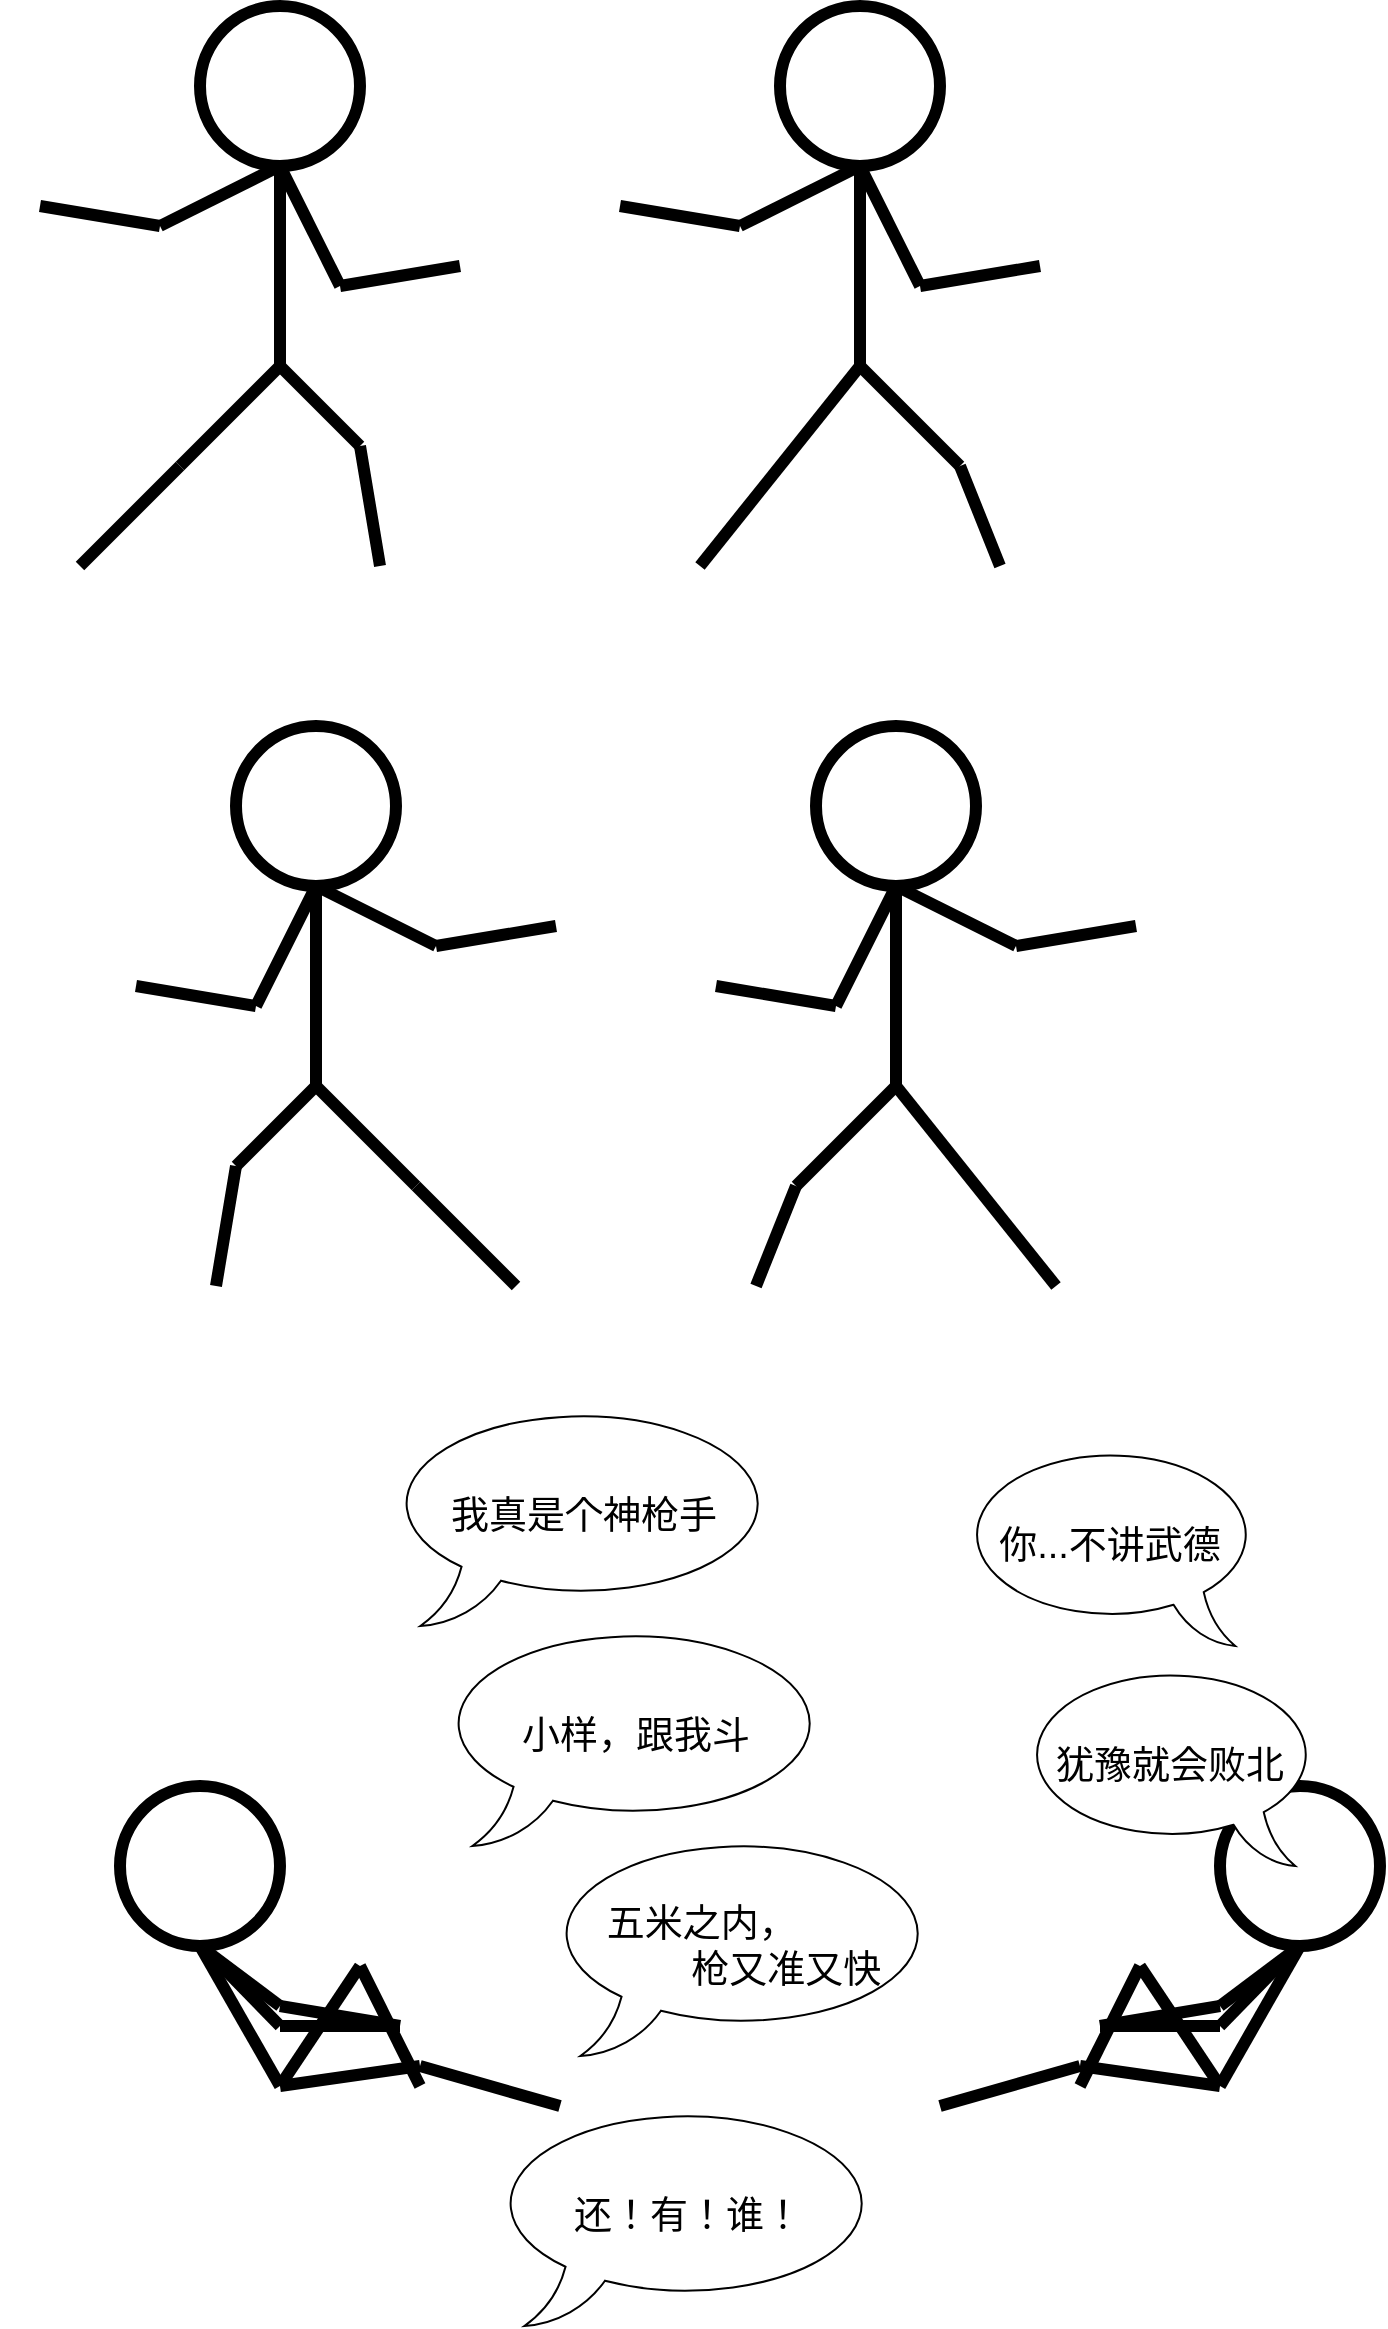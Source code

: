 <mxfile version="21.7.2" type="github">
  <diagram name="第 1 页" id="HkDH1WnvzMsQlN8U5Ebd">
    <mxGraphModel dx="1042" dy="569" grid="1" gridSize="10" guides="1" tooltips="1" connect="1" arrows="1" fold="1" page="1" pageScale="1" pageWidth="827" pageHeight="1169" math="0" shadow="0">
      <root>
        <mxCell id="0" />
        <mxCell id="1" parent="0" />
        <mxCell id="5DwRUI1D6ZpZmtXMrrbW-69" value="" style="group" vertex="1" connectable="0" parent="1">
          <mxGeometry x="380" y="180" width="278" height="280" as="geometry" />
        </mxCell>
        <mxCell id="5DwRUI1D6ZpZmtXMrrbW-35" value="" style="endArrow=none;html=1;rounded=0;strokeWidth=6;" edge="1" parent="5DwRUI1D6ZpZmtXMrrbW-69">
          <mxGeometry width="50" height="50" relative="1" as="geometry">
            <mxPoint x="170" y="230" as="sourcePoint" />
            <mxPoint x="120" y="180" as="targetPoint" />
          </mxGeometry>
        </mxCell>
        <mxCell id="5DwRUI1D6ZpZmtXMrrbW-36" value="" style="endArrow=none;html=1;rounded=0;strokeWidth=6;" edge="1" parent="5DwRUI1D6ZpZmtXMrrbW-69">
          <mxGeometry width="50" height="50" relative="1" as="geometry">
            <mxPoint x="40" y="280" as="sourcePoint" />
            <mxPoint x="120" y="180" as="targetPoint" />
          </mxGeometry>
        </mxCell>
        <mxCell id="5DwRUI1D6ZpZmtXMrrbW-38" value="" style="endArrow=none;html=1;rounded=0;strokeWidth=6;" edge="1" parent="5DwRUI1D6ZpZmtXMrrbW-69">
          <mxGeometry width="50" height="50" relative="1" as="geometry">
            <mxPoint x="190" y="280" as="sourcePoint" />
            <mxPoint x="170" y="230" as="targetPoint" />
          </mxGeometry>
        </mxCell>
        <mxCell id="5DwRUI1D6ZpZmtXMrrbW-62" value="" style="ellipse;whiteSpace=wrap;html=1;aspect=fixed;strokeWidth=6;" vertex="1" parent="5DwRUI1D6ZpZmtXMrrbW-69">
          <mxGeometry x="80" width="80" height="80" as="geometry" />
        </mxCell>
        <mxCell id="5DwRUI1D6ZpZmtXMrrbW-63" value="" style="endArrow=none;html=1;rounded=0;strokeWidth=6;" edge="1" parent="5DwRUI1D6ZpZmtXMrrbW-69">
          <mxGeometry width="50" height="50" relative="1" as="geometry">
            <mxPoint x="120" y="180" as="sourcePoint" />
            <mxPoint x="120" y="80" as="targetPoint" />
          </mxGeometry>
        </mxCell>
        <mxCell id="5DwRUI1D6ZpZmtXMrrbW-64" value="" style="endArrow=none;html=1;rounded=0;strokeWidth=6;entryX=0.5;entryY=1;entryDx=0;entryDy=0;" edge="1" parent="5DwRUI1D6ZpZmtXMrrbW-69" target="5DwRUI1D6ZpZmtXMrrbW-62">
          <mxGeometry width="50" height="50" relative="1" as="geometry">
            <mxPoint x="60" y="110" as="sourcePoint" />
            <mxPoint y="90" as="targetPoint" />
          </mxGeometry>
        </mxCell>
        <mxCell id="5DwRUI1D6ZpZmtXMrrbW-65" value="" style="endArrow=none;html=1;rounded=0;strokeWidth=6;entryX=0.5;entryY=1;entryDx=0;entryDy=0;" edge="1" parent="5DwRUI1D6ZpZmtXMrrbW-69" target="5DwRUI1D6ZpZmtXMrrbW-62">
          <mxGeometry width="50" height="50" relative="1" as="geometry">
            <mxPoint x="150" y="140" as="sourcePoint" />
            <mxPoint x="430" y="40" as="targetPoint" />
          </mxGeometry>
        </mxCell>
        <mxCell id="5DwRUI1D6ZpZmtXMrrbW-66" value="" style="endArrow=none;html=1;rounded=0;strokeWidth=6;" edge="1" parent="5DwRUI1D6ZpZmtXMrrbW-69">
          <mxGeometry width="50" height="50" relative="1" as="geometry">
            <mxPoint y="100" as="sourcePoint" />
            <mxPoint x="60" y="110" as="targetPoint" />
          </mxGeometry>
        </mxCell>
        <mxCell id="5DwRUI1D6ZpZmtXMrrbW-67" value="" style="endArrow=none;html=1;rounded=0;strokeWidth=6;" edge="1" parent="5DwRUI1D6ZpZmtXMrrbW-69">
          <mxGeometry width="50" height="50" relative="1" as="geometry">
            <mxPoint x="210" y="130" as="sourcePoint" />
            <mxPoint x="150" y="140" as="targetPoint" />
          </mxGeometry>
        </mxCell>
        <mxCell id="5DwRUI1D6ZpZmtXMrrbW-68" value="" style="shape=image;html=1;verticalAlign=top;verticalLabelPosition=bottom;labelBackgroundColor=#ffffff;imageAspect=0;aspect=fixed;image=https://cdn0.iconfinder.com/data/icons/security-hand-drawn-vol-3-1/52/gun__pistol__weapon__security-128.png" vertex="1" parent="5DwRUI1D6ZpZmtXMrrbW-69">
          <mxGeometry x="200" y="60" width="78" height="78" as="geometry" />
        </mxCell>
        <mxCell id="5DwRUI1D6ZpZmtXMrrbW-99" value="" style="group;flipH=1;" vertex="1" connectable="0" parent="1">
          <mxGeometry x="360" y="540" width="278" height="280" as="geometry" />
        </mxCell>
        <mxCell id="5DwRUI1D6ZpZmtXMrrbW-100" value="" style="endArrow=none;html=1;rounded=0;strokeWidth=6;" edge="1" parent="5DwRUI1D6ZpZmtXMrrbW-99">
          <mxGeometry width="50" height="50" relative="1" as="geometry">
            <mxPoint x="108" y="230" as="sourcePoint" />
            <mxPoint x="158" y="180" as="targetPoint" />
          </mxGeometry>
        </mxCell>
        <mxCell id="5DwRUI1D6ZpZmtXMrrbW-101" value="" style="endArrow=none;html=1;rounded=0;strokeWidth=6;" edge="1" parent="5DwRUI1D6ZpZmtXMrrbW-99">
          <mxGeometry width="50" height="50" relative="1" as="geometry">
            <mxPoint x="238" y="280" as="sourcePoint" />
            <mxPoint x="158" y="180" as="targetPoint" />
          </mxGeometry>
        </mxCell>
        <mxCell id="5DwRUI1D6ZpZmtXMrrbW-102" value="" style="endArrow=none;html=1;rounded=0;strokeWidth=6;" edge="1" parent="5DwRUI1D6ZpZmtXMrrbW-99">
          <mxGeometry width="50" height="50" relative="1" as="geometry">
            <mxPoint x="88" y="280" as="sourcePoint" />
            <mxPoint x="108" y="230" as="targetPoint" />
          </mxGeometry>
        </mxCell>
        <mxCell id="5DwRUI1D6ZpZmtXMrrbW-103" value="" style="ellipse;whiteSpace=wrap;html=1;aspect=fixed;strokeWidth=6;" vertex="1" parent="5DwRUI1D6ZpZmtXMrrbW-99">
          <mxGeometry x="118" width="80" height="80" as="geometry" />
        </mxCell>
        <mxCell id="5DwRUI1D6ZpZmtXMrrbW-104" value="" style="endArrow=none;html=1;rounded=0;strokeWidth=6;" edge="1" parent="5DwRUI1D6ZpZmtXMrrbW-99">
          <mxGeometry width="50" height="50" relative="1" as="geometry">
            <mxPoint x="158" y="180" as="sourcePoint" />
            <mxPoint x="158" y="80" as="targetPoint" />
          </mxGeometry>
        </mxCell>
        <mxCell id="5DwRUI1D6ZpZmtXMrrbW-105" value="" style="endArrow=none;html=1;rounded=0;strokeWidth=6;entryX=0.5;entryY=1;entryDx=0;entryDy=0;" edge="1" parent="5DwRUI1D6ZpZmtXMrrbW-99" target="5DwRUI1D6ZpZmtXMrrbW-103">
          <mxGeometry width="50" height="50" relative="1" as="geometry">
            <mxPoint x="218" y="110" as="sourcePoint" />
            <mxPoint x="278" y="90" as="targetPoint" />
          </mxGeometry>
        </mxCell>
        <mxCell id="5DwRUI1D6ZpZmtXMrrbW-106" value="" style="endArrow=none;html=1;rounded=0;strokeWidth=6;entryX=0.5;entryY=1;entryDx=0;entryDy=0;" edge="1" parent="5DwRUI1D6ZpZmtXMrrbW-99" target="5DwRUI1D6ZpZmtXMrrbW-103">
          <mxGeometry width="50" height="50" relative="1" as="geometry">
            <mxPoint x="128" y="140" as="sourcePoint" />
            <mxPoint x="-152" y="40" as="targetPoint" />
          </mxGeometry>
        </mxCell>
        <mxCell id="5DwRUI1D6ZpZmtXMrrbW-107" value="" style="endArrow=none;html=1;rounded=0;strokeWidth=6;" edge="1" parent="5DwRUI1D6ZpZmtXMrrbW-99">
          <mxGeometry width="50" height="50" relative="1" as="geometry">
            <mxPoint x="278" y="100" as="sourcePoint" />
            <mxPoint x="218" y="110" as="targetPoint" />
          </mxGeometry>
        </mxCell>
        <mxCell id="5DwRUI1D6ZpZmtXMrrbW-108" value="" style="endArrow=none;html=1;rounded=0;strokeWidth=6;" edge="1" parent="5DwRUI1D6ZpZmtXMrrbW-99">
          <mxGeometry width="50" height="50" relative="1" as="geometry">
            <mxPoint x="68" y="130" as="sourcePoint" />
            <mxPoint x="128" y="140" as="targetPoint" />
          </mxGeometry>
        </mxCell>
        <mxCell id="5DwRUI1D6ZpZmtXMrrbW-109" value="" style="shape=image;html=1;verticalAlign=top;verticalLabelPosition=bottom;labelBackgroundColor=#ffffff;imageAspect=0;aspect=fixed;image=https://cdn0.iconfinder.com/data/icons/security-hand-drawn-vol-3-1/52/gun__pistol__weapon__security-128.png;flipH=1;" vertex="1" parent="5DwRUI1D6ZpZmtXMrrbW-99">
          <mxGeometry y="60" width="78" height="78" as="geometry" />
        </mxCell>
        <mxCell id="5DwRUI1D6ZpZmtXMrrbW-110" value="" style="group;flipH=1;" vertex="1" connectable="0" parent="1">
          <mxGeometry x="70" y="540" width="278" height="280" as="geometry" />
        </mxCell>
        <mxCell id="5DwRUI1D6ZpZmtXMrrbW-88" value="" style="ellipse;whiteSpace=wrap;html=1;aspect=fixed;strokeWidth=6;" vertex="1" parent="5DwRUI1D6ZpZmtXMrrbW-110">
          <mxGeometry x="118" width="80" height="80" as="geometry" />
        </mxCell>
        <mxCell id="5DwRUI1D6ZpZmtXMrrbW-89" value="" style="endArrow=none;html=1;rounded=0;strokeWidth=6;" edge="1" parent="5DwRUI1D6ZpZmtXMrrbW-110">
          <mxGeometry width="50" height="50" relative="1" as="geometry">
            <mxPoint x="158" y="180" as="sourcePoint" />
            <mxPoint x="158" y="80" as="targetPoint" />
          </mxGeometry>
        </mxCell>
        <mxCell id="5DwRUI1D6ZpZmtXMrrbW-90" value="" style="endArrow=none;html=1;rounded=0;strokeWidth=6;entryX=0.5;entryY=1;entryDx=0;entryDy=0;" edge="1" parent="5DwRUI1D6ZpZmtXMrrbW-110" target="5DwRUI1D6ZpZmtXMrrbW-88">
          <mxGeometry width="50" height="50" relative="1" as="geometry">
            <mxPoint x="218" y="110" as="sourcePoint" />
            <mxPoint x="278" y="90" as="targetPoint" />
          </mxGeometry>
        </mxCell>
        <mxCell id="5DwRUI1D6ZpZmtXMrrbW-91" value="" style="endArrow=none;html=1;rounded=0;strokeWidth=6;entryX=0.5;entryY=1;entryDx=0;entryDy=0;" edge="1" parent="5DwRUI1D6ZpZmtXMrrbW-110" target="5DwRUI1D6ZpZmtXMrrbW-88">
          <mxGeometry width="50" height="50" relative="1" as="geometry">
            <mxPoint x="128" y="140" as="sourcePoint" />
            <mxPoint x="-152" y="40" as="targetPoint" />
          </mxGeometry>
        </mxCell>
        <mxCell id="5DwRUI1D6ZpZmtXMrrbW-92" value="" style="endArrow=none;html=1;rounded=0;strokeWidth=6;" edge="1" parent="5DwRUI1D6ZpZmtXMrrbW-110">
          <mxGeometry width="50" height="50" relative="1" as="geometry">
            <mxPoint x="118" y="220" as="sourcePoint" />
            <mxPoint x="158" y="180" as="targetPoint" />
          </mxGeometry>
        </mxCell>
        <mxCell id="5DwRUI1D6ZpZmtXMrrbW-93" value="" style="endArrow=none;html=1;rounded=0;strokeWidth=6;" edge="1" parent="5DwRUI1D6ZpZmtXMrrbW-110">
          <mxGeometry width="50" height="50" relative="1" as="geometry">
            <mxPoint x="208" y="230" as="sourcePoint" />
            <mxPoint x="158" y="180" as="targetPoint" />
          </mxGeometry>
        </mxCell>
        <mxCell id="5DwRUI1D6ZpZmtXMrrbW-94" value="" style="endArrow=none;html=1;rounded=0;strokeWidth=6;" edge="1" parent="5DwRUI1D6ZpZmtXMrrbW-110">
          <mxGeometry width="50" height="50" relative="1" as="geometry">
            <mxPoint x="258" y="280" as="sourcePoint" />
            <mxPoint x="208" y="230" as="targetPoint" />
          </mxGeometry>
        </mxCell>
        <mxCell id="5DwRUI1D6ZpZmtXMrrbW-95" value="" style="endArrow=none;html=1;rounded=0;strokeWidth=6;" edge="1" parent="5DwRUI1D6ZpZmtXMrrbW-110">
          <mxGeometry width="50" height="50" relative="1" as="geometry">
            <mxPoint x="108" y="280" as="sourcePoint" />
            <mxPoint x="118" y="220" as="targetPoint" />
          </mxGeometry>
        </mxCell>
        <mxCell id="5DwRUI1D6ZpZmtXMrrbW-96" value="" style="endArrow=none;html=1;rounded=0;strokeWidth=6;" edge="1" parent="5DwRUI1D6ZpZmtXMrrbW-110">
          <mxGeometry width="50" height="50" relative="1" as="geometry">
            <mxPoint x="278" y="100" as="sourcePoint" />
            <mxPoint x="218" y="110" as="targetPoint" />
          </mxGeometry>
        </mxCell>
        <mxCell id="5DwRUI1D6ZpZmtXMrrbW-97" value="" style="endArrow=none;html=1;rounded=0;strokeWidth=6;" edge="1" parent="5DwRUI1D6ZpZmtXMrrbW-110">
          <mxGeometry width="50" height="50" relative="1" as="geometry">
            <mxPoint x="68" y="130" as="sourcePoint" />
            <mxPoint x="128" y="140" as="targetPoint" />
          </mxGeometry>
        </mxCell>
        <mxCell id="5DwRUI1D6ZpZmtXMrrbW-98" value="" style="shape=image;html=1;verticalAlign=top;verticalLabelPosition=bottom;labelBackgroundColor=#ffffff;imageAspect=0;aspect=fixed;image=https://cdn0.iconfinder.com/data/icons/security-hand-drawn-vol-3-1/52/gun__pistol__weapon__security-128.png;flipH=1;" vertex="1" parent="5DwRUI1D6ZpZmtXMrrbW-110">
          <mxGeometry y="60" width="78" height="78" as="geometry" />
        </mxCell>
        <mxCell id="5DwRUI1D6ZpZmtXMrrbW-112" value="" style="group" vertex="1" connectable="0" parent="1">
          <mxGeometry x="90" y="180" width="278" height="280" as="geometry" />
        </mxCell>
        <mxCell id="5DwRUI1D6ZpZmtXMrrbW-1" value="" style="ellipse;whiteSpace=wrap;html=1;aspect=fixed;strokeWidth=6;" vertex="1" parent="5DwRUI1D6ZpZmtXMrrbW-112">
          <mxGeometry x="80" width="80" height="80" as="geometry" />
        </mxCell>
        <mxCell id="5DwRUI1D6ZpZmtXMrrbW-2" value="" style="endArrow=none;html=1;rounded=0;strokeWidth=6;" edge="1" parent="5DwRUI1D6ZpZmtXMrrbW-112">
          <mxGeometry width="50" height="50" relative="1" as="geometry">
            <mxPoint x="120" y="180" as="sourcePoint" />
            <mxPoint x="120" y="80" as="targetPoint" />
          </mxGeometry>
        </mxCell>
        <mxCell id="5DwRUI1D6ZpZmtXMrrbW-3" value="" style="endArrow=none;html=1;rounded=0;strokeWidth=6;entryX=0.5;entryY=1;entryDx=0;entryDy=0;" edge="1" parent="5DwRUI1D6ZpZmtXMrrbW-112" target="5DwRUI1D6ZpZmtXMrrbW-1">
          <mxGeometry width="50" height="50" relative="1" as="geometry">
            <mxPoint x="60" y="110" as="sourcePoint" />
            <mxPoint y="90" as="targetPoint" />
          </mxGeometry>
        </mxCell>
        <mxCell id="5DwRUI1D6ZpZmtXMrrbW-4" value="" style="endArrow=none;html=1;rounded=0;strokeWidth=6;entryX=0.5;entryY=1;entryDx=0;entryDy=0;" edge="1" parent="5DwRUI1D6ZpZmtXMrrbW-112" target="5DwRUI1D6ZpZmtXMrrbW-1">
          <mxGeometry width="50" height="50" relative="1" as="geometry">
            <mxPoint x="150" y="140" as="sourcePoint" />
            <mxPoint x="430" y="40" as="targetPoint" />
          </mxGeometry>
        </mxCell>
        <mxCell id="5DwRUI1D6ZpZmtXMrrbW-5" value="" style="endArrow=none;html=1;rounded=0;strokeWidth=6;" edge="1" parent="5DwRUI1D6ZpZmtXMrrbW-112">
          <mxGeometry width="50" height="50" relative="1" as="geometry">
            <mxPoint x="160" y="220" as="sourcePoint" />
            <mxPoint x="120" y="180" as="targetPoint" />
          </mxGeometry>
        </mxCell>
        <mxCell id="5DwRUI1D6ZpZmtXMrrbW-6" value="" style="endArrow=none;html=1;rounded=0;strokeWidth=6;" edge="1" parent="5DwRUI1D6ZpZmtXMrrbW-112">
          <mxGeometry width="50" height="50" relative="1" as="geometry">
            <mxPoint x="70" y="230" as="sourcePoint" />
            <mxPoint x="120" y="180" as="targetPoint" />
          </mxGeometry>
        </mxCell>
        <mxCell id="5DwRUI1D6ZpZmtXMrrbW-7" value="" style="endArrow=none;html=1;rounded=0;strokeWidth=6;" edge="1" parent="5DwRUI1D6ZpZmtXMrrbW-112">
          <mxGeometry width="50" height="50" relative="1" as="geometry">
            <mxPoint x="20" y="280" as="sourcePoint" />
            <mxPoint x="70" y="230" as="targetPoint" />
          </mxGeometry>
        </mxCell>
        <mxCell id="5DwRUI1D6ZpZmtXMrrbW-8" value="" style="endArrow=none;html=1;rounded=0;strokeWidth=6;" edge="1" parent="5DwRUI1D6ZpZmtXMrrbW-112">
          <mxGeometry width="50" height="50" relative="1" as="geometry">
            <mxPoint x="170" y="280" as="sourcePoint" />
            <mxPoint x="160" y="220" as="targetPoint" />
          </mxGeometry>
        </mxCell>
        <mxCell id="5DwRUI1D6ZpZmtXMrrbW-9" value="" style="endArrow=none;html=1;rounded=0;strokeWidth=6;" edge="1" parent="5DwRUI1D6ZpZmtXMrrbW-112">
          <mxGeometry width="50" height="50" relative="1" as="geometry">
            <mxPoint y="100" as="sourcePoint" />
            <mxPoint x="60" y="110" as="targetPoint" />
          </mxGeometry>
        </mxCell>
        <mxCell id="5DwRUI1D6ZpZmtXMrrbW-10" value="" style="endArrow=none;html=1;rounded=0;strokeWidth=6;" edge="1" parent="5DwRUI1D6ZpZmtXMrrbW-112">
          <mxGeometry width="50" height="50" relative="1" as="geometry">
            <mxPoint x="210" y="130" as="sourcePoint" />
            <mxPoint x="150" y="140" as="targetPoint" />
          </mxGeometry>
        </mxCell>
        <mxCell id="5DwRUI1D6ZpZmtXMrrbW-61" value="" style="shape=image;html=1;verticalAlign=top;verticalLabelPosition=bottom;labelBackgroundColor=#ffffff;imageAspect=0;aspect=fixed;image=https://cdn0.iconfinder.com/data/icons/security-hand-drawn-vol-3-1/52/gun__pistol__weapon__security-128.png" vertex="1" parent="5DwRUI1D6ZpZmtXMrrbW-112">
          <mxGeometry x="200" y="60" width="78" height="78" as="geometry" />
        </mxCell>
        <mxCell id="5DwRUI1D6ZpZmtXMrrbW-123" value="" style="group" vertex="1" connectable="0" parent="1">
          <mxGeometry x="540" y="1070" width="220" height="160" as="geometry" />
        </mxCell>
        <mxCell id="5DwRUI1D6ZpZmtXMrrbW-113" value="" style="endArrow=none;html=1;rounded=0;strokeWidth=6;" edge="1" parent="5DwRUI1D6ZpZmtXMrrbW-123">
          <mxGeometry width="50" height="50" relative="1" as="geometry">
            <mxPoint x="70" y="140" as="sourcePoint" />
            <mxPoint x="140" y="150" as="targetPoint" />
          </mxGeometry>
        </mxCell>
        <mxCell id="5DwRUI1D6ZpZmtXMrrbW-114" value="" style="endArrow=none;html=1;rounded=0;strokeWidth=6;" edge="1" parent="5DwRUI1D6ZpZmtXMrrbW-123">
          <mxGeometry width="50" height="50" relative="1" as="geometry">
            <mxPoint x="140" y="120" as="sourcePoint" />
            <mxPoint x="180" y="79" as="targetPoint" />
          </mxGeometry>
        </mxCell>
        <mxCell id="5DwRUI1D6ZpZmtXMrrbW-115" value="" style="endArrow=none;html=1;rounded=0;strokeWidth=6;" edge="1" parent="5DwRUI1D6ZpZmtXMrrbW-123">
          <mxGeometry width="50" height="50" relative="1" as="geometry">
            <mxPoint y="160" as="sourcePoint" />
            <mxPoint x="70" y="140" as="targetPoint" />
          </mxGeometry>
        </mxCell>
        <mxCell id="5DwRUI1D6ZpZmtXMrrbW-116" value="" style="ellipse;whiteSpace=wrap;html=1;aspect=fixed;strokeWidth=6;" vertex="1" parent="5DwRUI1D6ZpZmtXMrrbW-123">
          <mxGeometry x="140" width="80" height="80" as="geometry" />
        </mxCell>
        <mxCell id="5DwRUI1D6ZpZmtXMrrbW-117" value="" style="endArrow=none;html=1;rounded=0;strokeWidth=6;" edge="1" parent="5DwRUI1D6ZpZmtXMrrbW-123">
          <mxGeometry width="50" height="50" relative="1" as="geometry">
            <mxPoint x="140" y="150" as="sourcePoint" />
            <mxPoint x="180" y="80" as="targetPoint" />
          </mxGeometry>
        </mxCell>
        <mxCell id="5DwRUI1D6ZpZmtXMrrbW-118" value="" style="endArrow=none;html=1;rounded=0;strokeWidth=6;" edge="1" parent="5DwRUI1D6ZpZmtXMrrbW-123">
          <mxGeometry width="50" height="50" relative="1" as="geometry">
            <mxPoint x="140" y="150" as="sourcePoint" />
            <mxPoint x="100" y="90" as="targetPoint" />
          </mxGeometry>
        </mxCell>
        <mxCell id="5DwRUI1D6ZpZmtXMrrbW-119" value="" style="endArrow=none;html=1;rounded=0;strokeWidth=6;entryX=0.5;entryY=1;entryDx=0;entryDy=0;" edge="1" parent="5DwRUI1D6ZpZmtXMrrbW-123">
          <mxGeometry width="50" height="50" relative="1" as="geometry">
            <mxPoint x="70" y="150" as="sourcePoint" />
            <mxPoint x="100" y="90" as="targetPoint" />
          </mxGeometry>
        </mxCell>
        <mxCell id="5DwRUI1D6ZpZmtXMrrbW-120" value="" style="endArrow=none;html=1;rounded=0;strokeWidth=6;" edge="1" parent="5DwRUI1D6ZpZmtXMrrbW-123">
          <mxGeometry width="50" height="50" relative="1" as="geometry">
            <mxPoint x="140" y="120" as="sourcePoint" />
            <mxPoint x="80" y="120" as="targetPoint" />
          </mxGeometry>
        </mxCell>
        <mxCell id="5DwRUI1D6ZpZmtXMrrbW-121" value="" style="endArrow=none;html=1;rounded=0;strokeWidth=6;" edge="1" parent="5DwRUI1D6ZpZmtXMrrbW-123">
          <mxGeometry width="50" height="50" relative="1" as="geometry">
            <mxPoint x="140" y="110" as="sourcePoint" />
            <mxPoint x="180" y="80" as="targetPoint" />
          </mxGeometry>
        </mxCell>
        <mxCell id="5DwRUI1D6ZpZmtXMrrbW-122" value="" style="endArrow=none;html=1;rounded=0;strokeWidth=6;" edge="1" parent="5DwRUI1D6ZpZmtXMrrbW-123">
          <mxGeometry width="50" height="50" relative="1" as="geometry">
            <mxPoint x="80" y="120" as="sourcePoint" />
            <mxPoint x="140" y="110" as="targetPoint" />
          </mxGeometry>
        </mxCell>
        <mxCell id="5DwRUI1D6ZpZmtXMrrbW-124" value="" style="group;flipH=1;" vertex="1" connectable="0" parent="1">
          <mxGeometry x="130" y="1070" width="220" height="160" as="geometry" />
        </mxCell>
        <mxCell id="5DwRUI1D6ZpZmtXMrrbW-125" value="" style="endArrow=none;html=1;rounded=0;strokeWidth=6;" edge="1" parent="5DwRUI1D6ZpZmtXMrrbW-124">
          <mxGeometry width="50" height="50" relative="1" as="geometry">
            <mxPoint x="150" y="140" as="sourcePoint" />
            <mxPoint x="80" y="150" as="targetPoint" />
          </mxGeometry>
        </mxCell>
        <mxCell id="5DwRUI1D6ZpZmtXMrrbW-126" value="" style="endArrow=none;html=1;rounded=0;strokeWidth=6;" edge="1" parent="5DwRUI1D6ZpZmtXMrrbW-124">
          <mxGeometry width="50" height="50" relative="1" as="geometry">
            <mxPoint x="80" y="120" as="sourcePoint" />
            <mxPoint x="40" y="79" as="targetPoint" />
          </mxGeometry>
        </mxCell>
        <mxCell id="5DwRUI1D6ZpZmtXMrrbW-127" value="" style="endArrow=none;html=1;rounded=0;strokeWidth=6;" edge="1" parent="5DwRUI1D6ZpZmtXMrrbW-124">
          <mxGeometry width="50" height="50" relative="1" as="geometry">
            <mxPoint x="220" y="160" as="sourcePoint" />
            <mxPoint x="150" y="140" as="targetPoint" />
          </mxGeometry>
        </mxCell>
        <mxCell id="5DwRUI1D6ZpZmtXMrrbW-128" value="" style="ellipse;whiteSpace=wrap;html=1;aspect=fixed;strokeWidth=6;" vertex="1" parent="5DwRUI1D6ZpZmtXMrrbW-124">
          <mxGeometry width="80" height="80" as="geometry" />
        </mxCell>
        <mxCell id="5DwRUI1D6ZpZmtXMrrbW-129" value="" style="endArrow=none;html=1;rounded=0;strokeWidth=6;" edge="1" parent="5DwRUI1D6ZpZmtXMrrbW-124">
          <mxGeometry width="50" height="50" relative="1" as="geometry">
            <mxPoint x="80" y="150" as="sourcePoint" />
            <mxPoint x="40" y="80" as="targetPoint" />
          </mxGeometry>
        </mxCell>
        <mxCell id="5DwRUI1D6ZpZmtXMrrbW-130" value="" style="endArrow=none;html=1;rounded=0;strokeWidth=6;" edge="1" parent="5DwRUI1D6ZpZmtXMrrbW-124">
          <mxGeometry width="50" height="50" relative="1" as="geometry">
            <mxPoint x="80" y="150" as="sourcePoint" />
            <mxPoint x="120" y="90" as="targetPoint" />
          </mxGeometry>
        </mxCell>
        <mxCell id="5DwRUI1D6ZpZmtXMrrbW-131" value="" style="endArrow=none;html=1;rounded=0;strokeWidth=6;entryX=0.5;entryY=1;entryDx=0;entryDy=0;" edge="1" parent="5DwRUI1D6ZpZmtXMrrbW-124">
          <mxGeometry width="50" height="50" relative="1" as="geometry">
            <mxPoint x="150" y="150" as="sourcePoint" />
            <mxPoint x="120" y="90" as="targetPoint" />
          </mxGeometry>
        </mxCell>
        <mxCell id="5DwRUI1D6ZpZmtXMrrbW-132" value="" style="endArrow=none;html=1;rounded=0;strokeWidth=6;" edge="1" parent="5DwRUI1D6ZpZmtXMrrbW-124">
          <mxGeometry width="50" height="50" relative="1" as="geometry">
            <mxPoint x="80" y="120" as="sourcePoint" />
            <mxPoint x="140" y="120" as="targetPoint" />
          </mxGeometry>
        </mxCell>
        <mxCell id="5DwRUI1D6ZpZmtXMrrbW-133" value="" style="endArrow=none;html=1;rounded=0;strokeWidth=6;" edge="1" parent="5DwRUI1D6ZpZmtXMrrbW-124">
          <mxGeometry width="50" height="50" relative="1" as="geometry">
            <mxPoint x="80" y="110" as="sourcePoint" />
            <mxPoint x="40" y="80" as="targetPoint" />
          </mxGeometry>
        </mxCell>
        <mxCell id="5DwRUI1D6ZpZmtXMrrbW-134" value="" style="endArrow=none;html=1;rounded=0;strokeWidth=6;" edge="1" parent="5DwRUI1D6ZpZmtXMrrbW-124">
          <mxGeometry width="50" height="50" relative="1" as="geometry">
            <mxPoint x="140" y="120" as="sourcePoint" />
            <mxPoint x="80" y="110" as="targetPoint" />
          </mxGeometry>
        </mxCell>
        <mxCell id="5DwRUI1D6ZpZmtXMrrbW-135" value="你...不讲武德" style="whiteSpace=wrap;html=1;shape=mxgraph.basic.oval_callout;fontSize=19;flipH=1;" vertex="1" parent="1">
          <mxGeometry x="550" y="900" width="150" height="100" as="geometry" />
        </mxCell>
        <mxCell id="5DwRUI1D6ZpZmtXMrrbW-136" value="我真是个神枪手" style="whiteSpace=wrap;html=1;shape=mxgraph.basic.oval_callout;fontSize=19;flipH=0;" vertex="1" parent="1">
          <mxGeometry x="264" y="880" width="196" height="110" as="geometry" />
        </mxCell>
        <mxCell id="5DwRUI1D6ZpZmtXMrrbW-137" value="小样，跟我斗" style="whiteSpace=wrap;html=1;shape=mxgraph.basic.oval_callout;fontSize=19;flipH=0;" vertex="1" parent="1">
          <mxGeometry x="290" y="990" width="196" height="110" as="geometry" />
        </mxCell>
        <mxCell id="5DwRUI1D6ZpZmtXMrrbW-138" value="&lt;div style=&quot;text-align: left;&quot;&gt;&lt;span style=&quot;background-color: initial;&quot;&gt;五米之内，&lt;/span&gt;&lt;/div&gt;&amp;nbsp; &amp;nbsp; &amp;nbsp; &amp;nbsp; 枪又准又快" style="whiteSpace=wrap;html=1;shape=mxgraph.basic.oval_callout;fontSize=19;flipH=0;" vertex="1" parent="1">
          <mxGeometry x="344" y="1095" width="196" height="110" as="geometry" />
        </mxCell>
        <mxCell id="5DwRUI1D6ZpZmtXMrrbW-140" value="犹豫就会败北" style="whiteSpace=wrap;html=1;shape=mxgraph.basic.oval_callout;fontSize=19;flipH=1;" vertex="1" parent="1">
          <mxGeometry x="580" y="1010" width="150" height="100" as="geometry" />
        </mxCell>
        <mxCell id="5DwRUI1D6ZpZmtXMrrbW-141" value="还！有！谁！&lt;div style=&quot;text-align: left;&quot;&gt;&lt;/div&gt;" style="whiteSpace=wrap;html=1;shape=mxgraph.basic.oval_callout;fontSize=19;flipH=0;" vertex="1" parent="1">
          <mxGeometry x="316" y="1230" width="196" height="110" as="geometry" />
        </mxCell>
      </root>
    </mxGraphModel>
  </diagram>
</mxfile>
